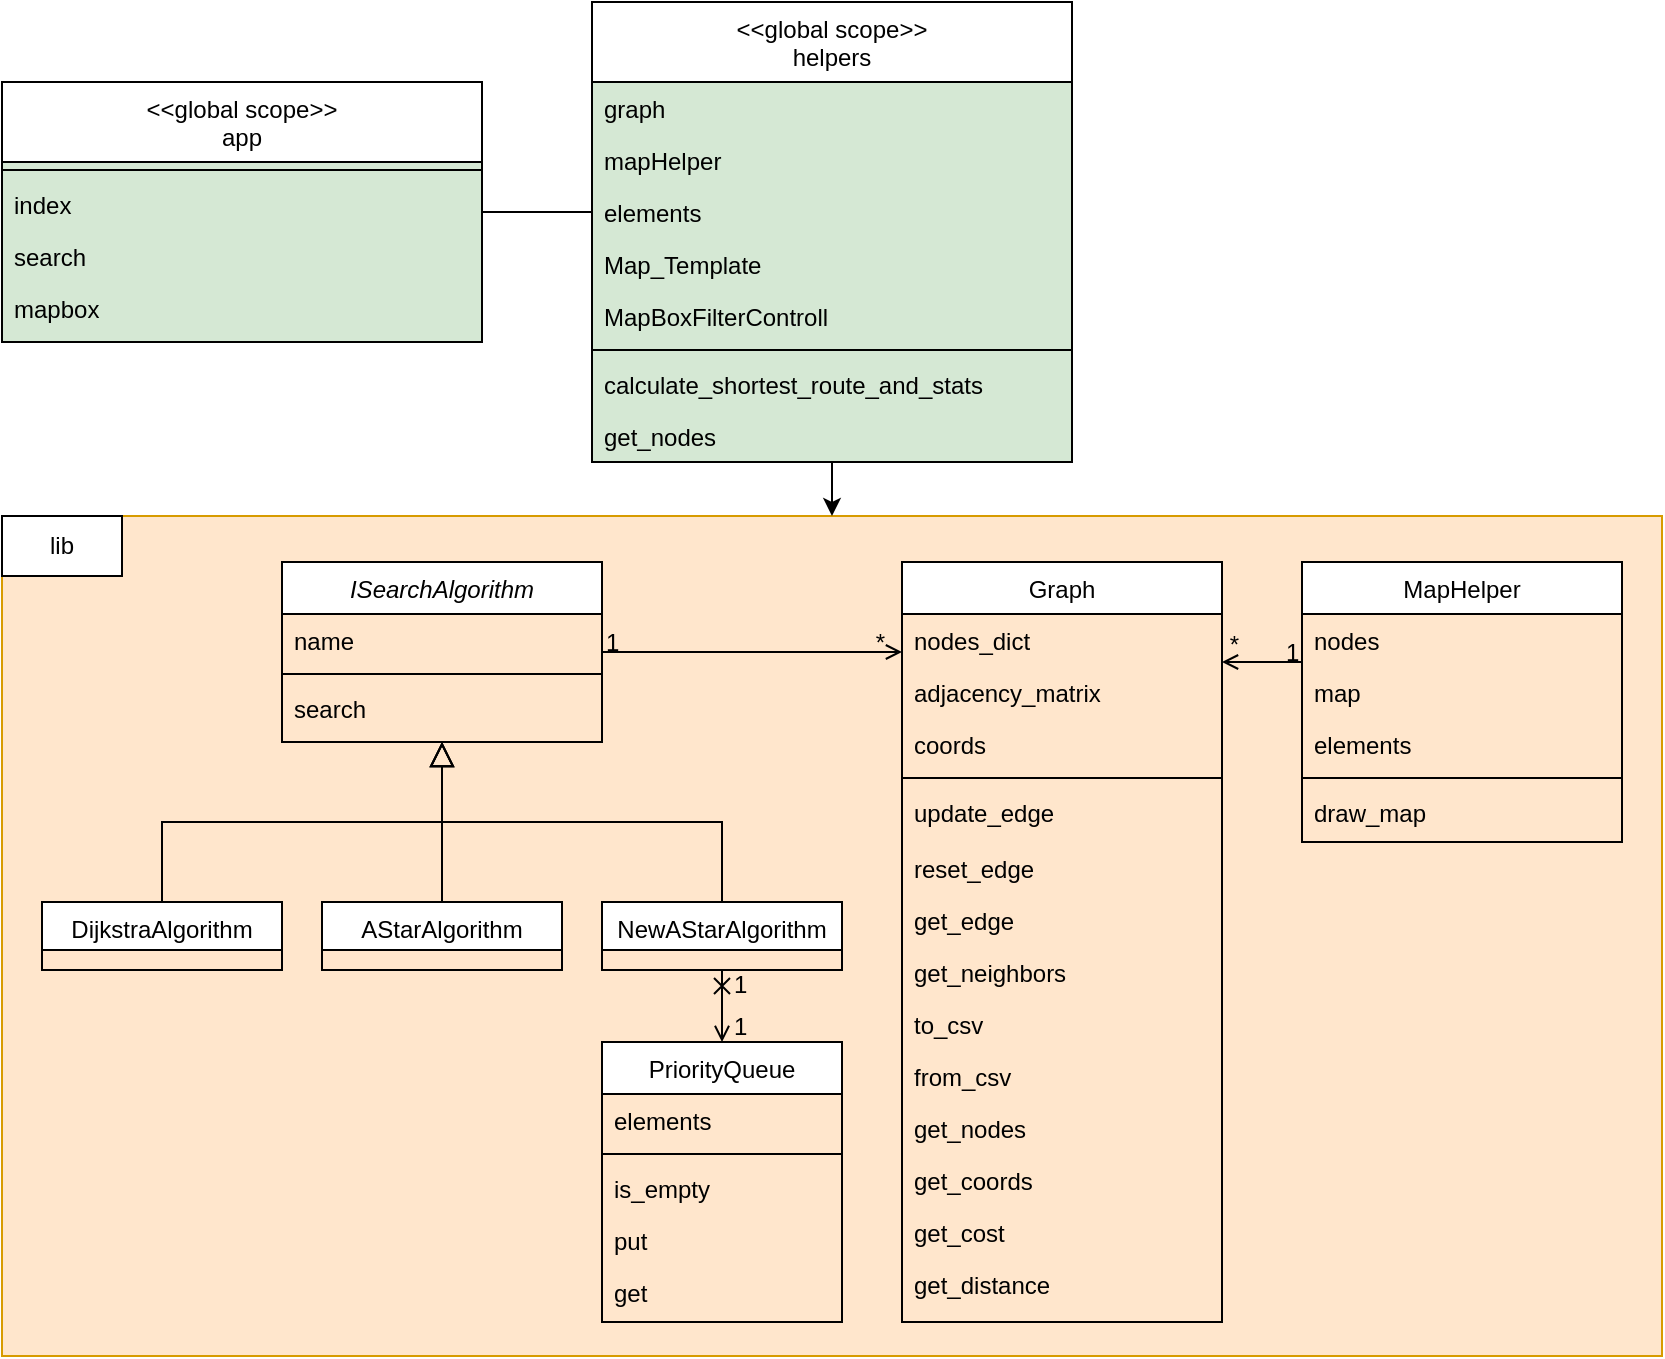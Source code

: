 <mxfile version="23.1.6" type="device">
  <diagram id="C5RBs43oDa-KdzZeNtuy" name="Page-1">
    <mxGraphModel dx="1129" dy="700" grid="1" gridSize="10" guides="1" tooltips="1" connect="1" arrows="1" fold="1" page="1" pageScale="1" pageWidth="827" pageHeight="1169" math="0" shadow="0">
      <root>
        <mxCell id="WIyWlLk6GJQsqaUBKTNV-0" />
        <mxCell id="WIyWlLk6GJQsqaUBKTNV-1" parent="WIyWlLk6GJQsqaUBKTNV-0" />
        <mxCell id="F58Indr9WWmC19-kIhvl-14" value="" style="rounded=0;whiteSpace=wrap;html=1;fillColor=#ffe6cc;strokeColor=#d79b00;" parent="WIyWlLk6GJQsqaUBKTNV-1" vertex="1">
          <mxGeometry x="40" y="257" width="830" height="420" as="geometry" />
        </mxCell>
        <mxCell id="zkfFHV4jXpPFQw0GAbJ--0" value="ISearchAlgorithm" style="swimlane;fontStyle=2;align=center;verticalAlign=top;childLayout=stackLayout;horizontal=1;startSize=26;horizontalStack=0;resizeParent=1;resizeLast=0;collapsible=1;marginBottom=0;rounded=0;shadow=0;strokeWidth=1;" parent="WIyWlLk6GJQsqaUBKTNV-1" vertex="1">
          <mxGeometry x="180" y="280" width="160" height="90" as="geometry">
            <mxRectangle x="230" y="140" width="160" height="26" as="alternateBounds" />
          </mxGeometry>
        </mxCell>
        <mxCell id="zkfFHV4jXpPFQw0GAbJ--1" value="name" style="text;align=left;verticalAlign=top;spacingLeft=4;spacingRight=4;overflow=hidden;rotatable=0;points=[[0,0.5],[1,0.5]];portConstraint=eastwest;" parent="zkfFHV4jXpPFQw0GAbJ--0" vertex="1">
          <mxGeometry y="26" width="160" height="26" as="geometry" />
        </mxCell>
        <mxCell id="zkfFHV4jXpPFQw0GAbJ--4" value="" style="line;html=1;strokeWidth=1;align=left;verticalAlign=middle;spacingTop=-1;spacingLeft=3;spacingRight=3;rotatable=0;labelPosition=right;points=[];portConstraint=eastwest;" parent="zkfFHV4jXpPFQw0GAbJ--0" vertex="1">
          <mxGeometry y="52" width="160" height="8" as="geometry" />
        </mxCell>
        <mxCell id="zkfFHV4jXpPFQw0GAbJ--5" value="search" style="text;align=left;verticalAlign=top;spacingLeft=4;spacingRight=4;overflow=hidden;rotatable=0;points=[[0,0.5],[1,0.5]];portConstraint=eastwest;" parent="zkfFHV4jXpPFQw0GAbJ--0" vertex="1">
          <mxGeometry y="60" width="160" height="26" as="geometry" />
        </mxCell>
        <mxCell id="zkfFHV4jXpPFQw0GAbJ--6" value="DijkstraAlgorithm" style="swimlane;fontStyle=0;align=center;verticalAlign=top;childLayout=stackLayout;horizontal=1;startSize=24;horizontalStack=0;resizeParent=1;resizeLast=0;collapsible=1;marginBottom=0;rounded=0;shadow=0;strokeWidth=1;" parent="WIyWlLk6GJQsqaUBKTNV-1" vertex="1">
          <mxGeometry x="60" y="450" width="120" height="34" as="geometry">
            <mxRectangle x="130" y="380" width="160" height="26" as="alternateBounds" />
          </mxGeometry>
        </mxCell>
        <mxCell id="zkfFHV4jXpPFQw0GAbJ--12" value="" style="endArrow=block;endSize=10;endFill=0;shadow=0;strokeWidth=1;rounded=0;edgeStyle=elbowEdgeStyle;elbow=vertical;" parent="WIyWlLk6GJQsqaUBKTNV-1" source="zkfFHV4jXpPFQw0GAbJ--6" target="zkfFHV4jXpPFQw0GAbJ--0" edge="1">
          <mxGeometry width="160" relative="1" as="geometry">
            <mxPoint x="240" y="383" as="sourcePoint" />
            <mxPoint x="280" y="370" as="targetPoint" />
          </mxGeometry>
        </mxCell>
        <mxCell id="zkfFHV4jXpPFQw0GAbJ--17" value="Graph" style="swimlane;fontStyle=0;align=center;verticalAlign=top;childLayout=stackLayout;horizontal=1;startSize=26;horizontalStack=0;resizeParent=1;resizeLast=0;collapsible=1;marginBottom=0;rounded=0;shadow=0;strokeWidth=1;" parent="WIyWlLk6GJQsqaUBKTNV-1" vertex="1">
          <mxGeometry x="490" y="280" width="160" height="380" as="geometry">
            <mxRectangle x="550" y="140" width="160" height="26" as="alternateBounds" />
          </mxGeometry>
        </mxCell>
        <mxCell id="zkfFHV4jXpPFQw0GAbJ--18" value="nodes_dict" style="text;align=left;verticalAlign=top;spacingLeft=4;spacingRight=4;overflow=hidden;rotatable=0;points=[[0,0.5],[1,0.5]];portConstraint=eastwest;" parent="zkfFHV4jXpPFQw0GAbJ--17" vertex="1">
          <mxGeometry y="26" width="160" height="26" as="geometry" />
        </mxCell>
        <mxCell id="zkfFHV4jXpPFQw0GAbJ--19" value="adjacency_matrix" style="text;align=left;verticalAlign=top;spacingLeft=4;spacingRight=4;overflow=hidden;rotatable=0;points=[[0,0.5],[1,0.5]];portConstraint=eastwest;rounded=0;shadow=0;html=0;" parent="zkfFHV4jXpPFQw0GAbJ--17" vertex="1">
          <mxGeometry y="52" width="160" height="26" as="geometry" />
        </mxCell>
        <mxCell id="zkfFHV4jXpPFQw0GAbJ--20" value="coords" style="text;align=left;verticalAlign=top;spacingLeft=4;spacingRight=4;overflow=hidden;rotatable=0;points=[[0,0.5],[1,0.5]];portConstraint=eastwest;rounded=0;shadow=0;html=0;" parent="zkfFHV4jXpPFQw0GAbJ--17" vertex="1">
          <mxGeometry y="78" width="160" height="26" as="geometry" />
        </mxCell>
        <mxCell id="zkfFHV4jXpPFQw0GAbJ--23" value="" style="line;html=1;strokeWidth=1;align=left;verticalAlign=middle;spacingTop=-1;spacingLeft=3;spacingRight=3;rotatable=0;labelPosition=right;points=[];portConstraint=eastwest;" parent="zkfFHV4jXpPFQw0GAbJ--17" vertex="1">
          <mxGeometry y="104" width="160" height="8" as="geometry" />
        </mxCell>
        <mxCell id="zkfFHV4jXpPFQw0GAbJ--24" value="update_edge" style="text;align=left;verticalAlign=top;spacingLeft=4;spacingRight=4;overflow=hidden;rotatable=0;points=[[0,0.5],[1,0.5]];portConstraint=eastwest;" parent="zkfFHV4jXpPFQw0GAbJ--17" vertex="1">
          <mxGeometry y="112" width="160" height="28" as="geometry" />
        </mxCell>
        <mxCell id="zkfFHV4jXpPFQw0GAbJ--25" value="reset_edge" style="text;align=left;verticalAlign=top;spacingLeft=4;spacingRight=4;overflow=hidden;rotatable=0;points=[[0,0.5],[1,0.5]];portConstraint=eastwest;" parent="zkfFHV4jXpPFQw0GAbJ--17" vertex="1">
          <mxGeometry y="140" width="160" height="26" as="geometry" />
        </mxCell>
        <mxCell id="F58Indr9WWmC19-kIhvl-6" value="get_edge" style="text;align=left;verticalAlign=top;spacingLeft=4;spacingRight=4;overflow=hidden;rotatable=0;points=[[0,0.5],[1,0.5]];portConstraint=eastwest;" parent="zkfFHV4jXpPFQw0GAbJ--17" vertex="1">
          <mxGeometry y="166" width="160" height="26" as="geometry" />
        </mxCell>
        <mxCell id="F58Indr9WWmC19-kIhvl-7" value="get_neighbors" style="text;align=left;verticalAlign=top;spacingLeft=4;spacingRight=4;overflow=hidden;rotatable=0;points=[[0,0.5],[1,0.5]];portConstraint=eastwest;" parent="zkfFHV4jXpPFQw0GAbJ--17" vertex="1">
          <mxGeometry y="192" width="160" height="26" as="geometry" />
        </mxCell>
        <mxCell id="F58Indr9WWmC19-kIhvl-8" value="to_csv" style="text;align=left;verticalAlign=top;spacingLeft=4;spacingRight=4;overflow=hidden;rotatable=0;points=[[0,0.5],[1,0.5]];portConstraint=eastwest;" parent="zkfFHV4jXpPFQw0GAbJ--17" vertex="1">
          <mxGeometry y="218" width="160" height="26" as="geometry" />
        </mxCell>
        <mxCell id="F58Indr9WWmC19-kIhvl-9" value="from_csv" style="text;align=left;verticalAlign=top;spacingLeft=4;spacingRight=4;overflow=hidden;rotatable=0;points=[[0,0.5],[1,0.5]];portConstraint=eastwest;" parent="zkfFHV4jXpPFQw0GAbJ--17" vertex="1">
          <mxGeometry y="244" width="160" height="26" as="geometry" />
        </mxCell>
        <mxCell id="F58Indr9WWmC19-kIhvl-10" value="get_nodes" style="text;align=left;verticalAlign=top;spacingLeft=4;spacingRight=4;overflow=hidden;rotatable=0;points=[[0,0.5],[1,0.5]];portConstraint=eastwest;" parent="zkfFHV4jXpPFQw0GAbJ--17" vertex="1">
          <mxGeometry y="270" width="160" height="26" as="geometry" />
        </mxCell>
        <mxCell id="F58Indr9WWmC19-kIhvl-11" value="get_coords" style="text;align=left;verticalAlign=top;spacingLeft=4;spacingRight=4;overflow=hidden;rotatable=0;points=[[0,0.5],[1,0.5]];portConstraint=eastwest;" parent="zkfFHV4jXpPFQw0GAbJ--17" vertex="1">
          <mxGeometry y="296" width="160" height="26" as="geometry" />
        </mxCell>
        <mxCell id="F58Indr9WWmC19-kIhvl-12" value="get_cost" style="text;align=left;verticalAlign=top;spacingLeft=4;spacingRight=4;overflow=hidden;rotatable=0;points=[[0,0.5],[1,0.5]];portConstraint=eastwest;" parent="zkfFHV4jXpPFQw0GAbJ--17" vertex="1">
          <mxGeometry y="322" width="160" height="26" as="geometry" />
        </mxCell>
        <mxCell id="F58Indr9WWmC19-kIhvl-13" value="get_distance" style="text;align=left;verticalAlign=top;spacingLeft=4;spacingRight=4;overflow=hidden;rotatable=0;points=[[0,0.5],[1,0.5]];portConstraint=eastwest;" parent="zkfFHV4jXpPFQw0GAbJ--17" vertex="1">
          <mxGeometry y="348" width="160" height="32" as="geometry" />
        </mxCell>
        <mxCell id="zkfFHV4jXpPFQw0GAbJ--26" value="" style="endArrow=open;shadow=0;strokeWidth=1;rounded=0;endFill=1;edgeStyle=elbowEdgeStyle;elbow=vertical;" parent="WIyWlLk6GJQsqaUBKTNV-1" source="zkfFHV4jXpPFQw0GAbJ--0" target="zkfFHV4jXpPFQw0GAbJ--17" edge="1">
          <mxGeometry x="0.5" y="41" relative="1" as="geometry">
            <mxPoint x="420" y="372" as="sourcePoint" />
            <mxPoint x="580" y="372" as="targetPoint" />
            <mxPoint x="-40" y="32" as="offset" />
          </mxGeometry>
        </mxCell>
        <mxCell id="zkfFHV4jXpPFQw0GAbJ--27" value="1" style="resizable=0;align=left;verticalAlign=bottom;labelBackgroundColor=none;fontSize=12;" parent="zkfFHV4jXpPFQw0GAbJ--26" connectable="0" vertex="1">
          <mxGeometry x="-1" relative="1" as="geometry">
            <mxPoint y="4" as="offset" />
          </mxGeometry>
        </mxCell>
        <mxCell id="zkfFHV4jXpPFQw0GAbJ--28" value="*" style="resizable=0;align=right;verticalAlign=bottom;labelBackgroundColor=none;fontSize=12;" parent="zkfFHV4jXpPFQw0GAbJ--26" connectable="0" vertex="1">
          <mxGeometry x="1" relative="1" as="geometry">
            <mxPoint x="-7" y="4" as="offset" />
          </mxGeometry>
        </mxCell>
        <mxCell id="F58Indr9WWmC19-kIhvl-0" value="AStarAlgorithm" style="swimlane;fontStyle=0;align=center;verticalAlign=top;childLayout=stackLayout;horizontal=1;startSize=24;horizontalStack=0;resizeParent=1;resizeLast=0;collapsible=1;marginBottom=0;rounded=0;shadow=0;strokeWidth=1;" parent="WIyWlLk6GJQsqaUBKTNV-1" vertex="1">
          <mxGeometry x="200" y="450" width="120" height="34" as="geometry">
            <mxRectangle x="130" y="380" width="160" height="26" as="alternateBounds" />
          </mxGeometry>
        </mxCell>
        <mxCell id="oMye5J0JPTYytJBJFqtc-8" value="" style="edgeStyle=orthogonalEdgeStyle;rounded=0;orthogonalLoop=1;jettySize=auto;html=1;entryX=0.5;entryY=0;entryDx=0;entryDy=0;endArrow=open;endFill=0;startArrow=cross;startFill=0;" edge="1" parent="WIyWlLk6GJQsqaUBKTNV-1" source="F58Indr9WWmC19-kIhvl-1" target="oMye5J0JPTYytJBJFqtc-0">
          <mxGeometry relative="1" as="geometry">
            <Array as="points" />
          </mxGeometry>
        </mxCell>
        <mxCell id="F58Indr9WWmC19-kIhvl-1" value="NewAStarAlgorithm" style="swimlane;fontStyle=0;align=center;verticalAlign=top;childLayout=stackLayout;horizontal=1;startSize=24;horizontalStack=0;resizeParent=1;resizeLast=0;collapsible=1;marginBottom=0;rounded=0;shadow=0;strokeWidth=1;" parent="WIyWlLk6GJQsqaUBKTNV-1" vertex="1">
          <mxGeometry x="340" y="450" width="120" height="34" as="geometry">
            <mxRectangle x="130" y="380" width="160" height="26" as="alternateBounds" />
          </mxGeometry>
        </mxCell>
        <mxCell id="F58Indr9WWmC19-kIhvl-4" value="" style="endArrow=block;endSize=10;endFill=0;shadow=0;strokeWidth=1;rounded=0;edgeStyle=elbowEdgeStyle;elbow=vertical;" parent="WIyWlLk6GJQsqaUBKTNV-1" source="F58Indr9WWmC19-kIhvl-1" target="zkfFHV4jXpPFQw0GAbJ--0" edge="1">
          <mxGeometry width="160" relative="1" as="geometry">
            <mxPoint x="350" y="430" as="sourcePoint" />
            <mxPoint x="480" y="350" as="targetPoint" />
          </mxGeometry>
        </mxCell>
        <mxCell id="F58Indr9WWmC19-kIhvl-5" value="" style="endArrow=block;endSize=10;endFill=0;shadow=0;strokeWidth=1;rounded=0;edgeStyle=elbowEdgeStyle;elbow=vertical;" parent="WIyWlLk6GJQsqaUBKTNV-1" source="F58Indr9WWmC19-kIhvl-0" edge="1">
          <mxGeometry width="160" relative="1" as="geometry">
            <mxPoint x="150" y="470" as="sourcePoint" />
            <mxPoint x="260" y="370" as="targetPoint" />
          </mxGeometry>
        </mxCell>
        <mxCell id="F58Indr9WWmC19-kIhvl-15" value="MapHelper" style="swimlane;fontStyle=0;align=center;verticalAlign=top;childLayout=stackLayout;horizontal=1;startSize=26;horizontalStack=0;resizeParent=1;resizeLast=0;collapsible=1;marginBottom=0;rounded=0;shadow=0;strokeWidth=1;" parent="WIyWlLk6GJQsqaUBKTNV-1" vertex="1">
          <mxGeometry x="690" y="280" width="160" height="140" as="geometry">
            <mxRectangle x="230" y="140" width="160" height="26" as="alternateBounds" />
          </mxGeometry>
        </mxCell>
        <mxCell id="F58Indr9WWmC19-kIhvl-16" value="nodes" style="text;align=left;verticalAlign=top;spacingLeft=4;spacingRight=4;overflow=hidden;rotatable=0;points=[[0,0.5],[1,0.5]];portConstraint=eastwest;" parent="F58Indr9WWmC19-kIhvl-15" vertex="1">
          <mxGeometry y="26" width="160" height="26" as="geometry" />
        </mxCell>
        <mxCell id="F58Indr9WWmC19-kIhvl-25" value="map" style="text;align=left;verticalAlign=top;spacingLeft=4;spacingRight=4;overflow=hidden;rotatable=0;points=[[0,0.5],[1,0.5]];portConstraint=eastwest;" parent="F58Indr9WWmC19-kIhvl-15" vertex="1">
          <mxGeometry y="52" width="160" height="26" as="geometry" />
        </mxCell>
        <mxCell id="F58Indr9WWmC19-kIhvl-26" value="elements" style="text;align=left;verticalAlign=top;spacingLeft=4;spacingRight=4;overflow=hidden;rotatable=0;points=[[0,0.5],[1,0.5]];portConstraint=eastwest;" parent="F58Indr9WWmC19-kIhvl-15" vertex="1">
          <mxGeometry y="78" width="160" height="26" as="geometry" />
        </mxCell>
        <mxCell id="F58Indr9WWmC19-kIhvl-17" value="" style="line;html=1;strokeWidth=1;align=left;verticalAlign=middle;spacingTop=-1;spacingLeft=3;spacingRight=3;rotatable=0;labelPosition=right;points=[];portConstraint=eastwest;" parent="F58Indr9WWmC19-kIhvl-15" vertex="1">
          <mxGeometry y="104" width="160" height="8" as="geometry" />
        </mxCell>
        <mxCell id="F58Indr9WWmC19-kIhvl-30" value="draw_map" style="text;align=left;verticalAlign=top;spacingLeft=4;spacingRight=4;overflow=hidden;rotatable=0;points=[[0,0.5],[1,0.5]];portConstraint=eastwest;" parent="F58Indr9WWmC19-kIhvl-15" vertex="1">
          <mxGeometry y="112" width="160" height="26" as="geometry" />
        </mxCell>
        <mxCell id="F58Indr9WWmC19-kIhvl-22" value="" style="endArrow=open;shadow=0;strokeWidth=1;rounded=0;endFill=1;edgeStyle=elbowEdgeStyle;elbow=vertical;" parent="WIyWlLk6GJQsqaUBKTNV-1" source="F58Indr9WWmC19-kIhvl-15" target="zkfFHV4jXpPFQw0GAbJ--17" edge="1">
          <mxGeometry x="0.5" y="41" relative="1" as="geometry">
            <mxPoint x="680" y="450.14" as="sourcePoint" />
            <mxPoint x="810" y="450.14" as="targetPoint" />
            <mxPoint x="-40" y="32" as="offset" />
            <Array as="points">
              <mxPoint x="670" y="330" />
            </Array>
          </mxGeometry>
        </mxCell>
        <mxCell id="F58Indr9WWmC19-kIhvl-23" value="1" style="resizable=0;align=left;verticalAlign=bottom;labelBackgroundColor=none;fontSize=12;" parent="F58Indr9WWmC19-kIhvl-22" connectable="0" vertex="1">
          <mxGeometry x="-1" relative="1" as="geometry">
            <mxPoint x="-10" y="4" as="offset" />
          </mxGeometry>
        </mxCell>
        <mxCell id="F58Indr9WWmC19-kIhvl-24" value="*" style="resizable=0;align=right;verticalAlign=bottom;labelBackgroundColor=none;fontSize=12;" parent="F58Indr9WWmC19-kIhvl-22" connectable="0" vertex="1">
          <mxGeometry x="1" relative="1" as="geometry">
            <mxPoint x="10" as="offset" />
          </mxGeometry>
        </mxCell>
        <mxCell id="F58Indr9WWmC19-kIhvl-31" value="" style="rounded=0;whiteSpace=wrap;html=1;fillColor=#d5e8d4;strokeColor=#82b366;" parent="WIyWlLk6GJQsqaUBKTNV-1" vertex="1">
          <mxGeometry x="335" width="240" height="230" as="geometry" />
        </mxCell>
        <mxCell id="F58Indr9WWmC19-kIhvl-46" style="edgeStyle=orthogonalEdgeStyle;rounded=0;orthogonalLoop=1;jettySize=auto;html=1;entryX=0.5;entryY=0;entryDx=0;entryDy=0;" parent="WIyWlLk6GJQsqaUBKTNV-1" source="F58Indr9WWmC19-kIhvl-32" target="F58Indr9WWmC19-kIhvl-14" edge="1">
          <mxGeometry relative="1" as="geometry">
            <mxPoint x="440" y="250" as="targetPoint" />
          </mxGeometry>
        </mxCell>
        <mxCell id="F58Indr9WWmC19-kIhvl-32" value="&lt;&lt;global scope&gt;&gt;&#xa;helpers" style="swimlane;fontStyle=0;align=center;verticalAlign=top;childLayout=stackLayout;horizontal=1;startSize=40;horizontalStack=0;resizeParent=1;resizeLast=0;collapsible=1;marginBottom=0;rounded=0;shadow=0;strokeWidth=1;" parent="WIyWlLk6GJQsqaUBKTNV-1" vertex="1">
          <mxGeometry x="335" width="240" height="230" as="geometry">
            <mxRectangle x="230" y="140" width="160" height="26" as="alternateBounds" />
          </mxGeometry>
        </mxCell>
        <mxCell id="F58Indr9WWmC19-kIhvl-33" value="graph" style="text;align=left;verticalAlign=top;spacingLeft=4;spacingRight=4;overflow=hidden;rotatable=0;points=[[0,0.5],[1,0.5]];portConstraint=eastwest;" parent="F58Indr9WWmC19-kIhvl-32" vertex="1">
          <mxGeometry y="40" width="240" height="26" as="geometry" />
        </mxCell>
        <mxCell id="F58Indr9WWmC19-kIhvl-34" value="mapHelper" style="text;align=left;verticalAlign=top;spacingLeft=4;spacingRight=4;overflow=hidden;rotatable=0;points=[[0,0.5],[1,0.5]];portConstraint=eastwest;" parent="F58Indr9WWmC19-kIhvl-32" vertex="1">
          <mxGeometry y="66" width="240" height="26" as="geometry" />
        </mxCell>
        <mxCell id="F58Indr9WWmC19-kIhvl-35" value="elements" style="text;align=left;verticalAlign=top;spacingLeft=4;spacingRight=4;overflow=hidden;rotatable=0;points=[[0,0.5],[1,0.5]];portConstraint=eastwest;" parent="F58Indr9WWmC19-kIhvl-32" vertex="1">
          <mxGeometry y="92" width="240" height="26" as="geometry" />
        </mxCell>
        <mxCell id="F58Indr9WWmC19-kIhvl-59" value="Map_Template" style="text;align=left;verticalAlign=top;spacingLeft=4;spacingRight=4;overflow=hidden;rotatable=0;points=[[0,0.5],[1,0.5]];portConstraint=eastwest;" parent="F58Indr9WWmC19-kIhvl-32" vertex="1">
          <mxGeometry y="118" width="240" height="26" as="geometry" />
        </mxCell>
        <mxCell id="F58Indr9WWmC19-kIhvl-57" value="MapBoxFilterControll" style="text;align=left;verticalAlign=top;spacingLeft=4;spacingRight=4;overflow=hidden;rotatable=0;points=[[0,0.5],[1,0.5]];portConstraint=eastwest;" parent="F58Indr9WWmC19-kIhvl-32" vertex="1">
          <mxGeometry y="144" width="240" height="26" as="geometry" />
        </mxCell>
        <mxCell id="F58Indr9WWmC19-kIhvl-36" value="" style="line;html=1;strokeWidth=1;align=left;verticalAlign=middle;spacingTop=-1;spacingLeft=3;spacingRight=3;rotatable=0;labelPosition=right;points=[];portConstraint=eastwest;" parent="F58Indr9WWmC19-kIhvl-32" vertex="1">
          <mxGeometry y="170" width="240" height="8" as="geometry" />
        </mxCell>
        <mxCell id="F58Indr9WWmC19-kIhvl-37" value="calculate_shortest_route_and_stats" style="text;align=left;verticalAlign=top;spacingLeft=4;spacingRight=4;overflow=hidden;rotatable=0;points=[[0,0.5],[1,0.5]];portConstraint=eastwest;" parent="F58Indr9WWmC19-kIhvl-32" vertex="1">
          <mxGeometry y="178" width="240" height="26" as="geometry" />
        </mxCell>
        <mxCell id="F58Indr9WWmC19-kIhvl-43" value="get_nodes" style="text;align=left;verticalAlign=top;spacingLeft=4;spacingRight=4;overflow=hidden;rotatable=0;points=[[0,0.5],[1,0.5]];portConstraint=eastwest;" parent="F58Indr9WWmC19-kIhvl-32" vertex="1">
          <mxGeometry y="204" width="240" height="26" as="geometry" />
        </mxCell>
        <mxCell id="F58Indr9WWmC19-kIhvl-47" value="lib" style="text;html=1;align=center;verticalAlign=middle;whiteSpace=wrap;rounded=0;fillColor=default;strokeColor=default;" parent="WIyWlLk6GJQsqaUBKTNV-1" vertex="1">
          <mxGeometry x="40" y="257" width="60" height="30" as="geometry" />
        </mxCell>
        <mxCell id="F58Indr9WWmC19-kIhvl-48" value="" style="rounded=0;whiteSpace=wrap;html=1;fillColor=#d5e8d4;strokeColor=#82b366;" parent="WIyWlLk6GJQsqaUBKTNV-1" vertex="1">
          <mxGeometry x="40" y="40" width="240" height="130" as="geometry" />
        </mxCell>
        <mxCell id="F58Indr9WWmC19-kIhvl-61" value="" style="edgeStyle=orthogonalEdgeStyle;rounded=0;orthogonalLoop=1;jettySize=auto;html=1;endArrow=none;endFill=0;" parent="WIyWlLk6GJQsqaUBKTNV-1" source="F58Indr9WWmC19-kIhvl-49" target="F58Indr9WWmC19-kIhvl-35" edge="1">
          <mxGeometry relative="1" as="geometry" />
        </mxCell>
        <mxCell id="F58Indr9WWmC19-kIhvl-49" value="&lt;&lt;global scope&gt;&gt;&#xa;app" style="swimlane;fontStyle=0;align=center;verticalAlign=top;childLayout=stackLayout;horizontal=1;startSize=40;horizontalStack=0;resizeParent=1;resizeLast=0;collapsible=1;marginBottom=0;rounded=0;shadow=0;strokeWidth=1;" parent="WIyWlLk6GJQsqaUBKTNV-1" vertex="1">
          <mxGeometry x="40" y="40" width="240" height="130" as="geometry">
            <mxRectangle x="230" y="140" width="160" height="26" as="alternateBounds" />
          </mxGeometry>
        </mxCell>
        <mxCell id="F58Indr9WWmC19-kIhvl-53" value="" style="line;html=1;strokeWidth=1;align=left;verticalAlign=middle;spacingTop=-1;spacingLeft=3;spacingRight=3;rotatable=0;labelPosition=right;points=[];portConstraint=eastwest;" parent="F58Indr9WWmC19-kIhvl-49" vertex="1">
          <mxGeometry y="40" width="240" height="8" as="geometry" />
        </mxCell>
        <mxCell id="F58Indr9WWmC19-kIhvl-54" value="index" style="text;align=left;verticalAlign=top;spacingLeft=4;spacingRight=4;overflow=hidden;rotatable=0;points=[[0,0.5],[1,0.5]];portConstraint=eastwest;" parent="F58Indr9WWmC19-kIhvl-49" vertex="1">
          <mxGeometry y="48" width="240" height="26" as="geometry" />
        </mxCell>
        <mxCell id="F58Indr9WWmC19-kIhvl-55" value="search" style="text;align=left;verticalAlign=top;spacingLeft=4;spacingRight=4;overflow=hidden;rotatable=0;points=[[0,0.5],[1,0.5]];portConstraint=eastwest;" parent="F58Indr9WWmC19-kIhvl-49" vertex="1">
          <mxGeometry y="74" width="240" height="26" as="geometry" />
        </mxCell>
        <mxCell id="F58Indr9WWmC19-kIhvl-56" value="mapbox" style="text;align=left;verticalAlign=top;spacingLeft=4;spacingRight=4;overflow=hidden;rotatable=0;points=[[0,0.5],[1,0.5]];portConstraint=eastwest;" parent="F58Indr9WWmC19-kIhvl-49" vertex="1">
          <mxGeometry y="100" width="240" height="26" as="geometry" />
        </mxCell>
        <mxCell id="oMye5J0JPTYytJBJFqtc-0" value="PriorityQueue" style="swimlane;fontStyle=0;align=center;verticalAlign=top;childLayout=stackLayout;horizontal=1;startSize=26;horizontalStack=0;resizeParent=1;resizeLast=0;collapsible=1;marginBottom=0;rounded=0;shadow=0;strokeWidth=1;" vertex="1" parent="WIyWlLk6GJQsqaUBKTNV-1">
          <mxGeometry x="340" y="520" width="120" height="140" as="geometry">
            <mxRectangle x="230" y="140" width="160" height="26" as="alternateBounds" />
          </mxGeometry>
        </mxCell>
        <mxCell id="oMye5J0JPTYytJBJFqtc-1" value="elements" style="text;align=left;verticalAlign=top;spacingLeft=4;spacingRight=4;overflow=hidden;rotatable=0;points=[[0,0.5],[1,0.5]];portConstraint=eastwest;" vertex="1" parent="oMye5J0JPTYytJBJFqtc-0">
          <mxGeometry y="26" width="120" height="26" as="geometry" />
        </mxCell>
        <mxCell id="oMye5J0JPTYytJBJFqtc-4" value="" style="line;html=1;strokeWidth=1;align=left;verticalAlign=middle;spacingTop=-1;spacingLeft=3;spacingRight=3;rotatable=0;labelPosition=right;points=[];portConstraint=eastwest;" vertex="1" parent="oMye5J0JPTYytJBJFqtc-0">
          <mxGeometry y="52" width="120" height="8" as="geometry" />
        </mxCell>
        <mxCell id="oMye5J0JPTYytJBJFqtc-2" value="is_empty" style="text;align=left;verticalAlign=top;spacingLeft=4;spacingRight=4;overflow=hidden;rotatable=0;points=[[0,0.5],[1,0.5]];portConstraint=eastwest;" vertex="1" parent="oMye5J0JPTYytJBJFqtc-0">
          <mxGeometry y="60" width="120" height="26" as="geometry" />
        </mxCell>
        <mxCell id="oMye5J0JPTYytJBJFqtc-3" value="put" style="text;align=left;verticalAlign=top;spacingLeft=4;spacingRight=4;overflow=hidden;rotatable=0;points=[[0,0.5],[1,0.5]];portConstraint=eastwest;" vertex="1" parent="oMye5J0JPTYytJBJFqtc-0">
          <mxGeometry y="86" width="120" height="26" as="geometry" />
        </mxCell>
        <mxCell id="oMye5J0JPTYytJBJFqtc-5" value="get" style="text;align=left;verticalAlign=top;spacingLeft=4;spacingRight=4;overflow=hidden;rotatable=0;points=[[0,0.5],[1,0.5]];portConstraint=eastwest;" vertex="1" parent="oMye5J0JPTYytJBJFqtc-0">
          <mxGeometry y="112" width="120" height="26" as="geometry" />
        </mxCell>
        <mxCell id="oMye5J0JPTYytJBJFqtc-9" value="1" style="resizable=0;align=left;verticalAlign=bottom;labelBackgroundColor=none;fontSize=12;" connectable="0" vertex="1" parent="WIyWlLk6GJQsqaUBKTNV-1">
          <mxGeometry x="404" y="520.998" as="geometry" />
        </mxCell>
        <mxCell id="oMye5J0JPTYytJBJFqtc-10" value="1" style="resizable=0;align=left;verticalAlign=bottom;labelBackgroundColor=none;fontSize=12;" connectable="0" vertex="1" parent="WIyWlLk6GJQsqaUBKTNV-1">
          <mxGeometry x="404" y="499.998" as="geometry" />
        </mxCell>
      </root>
    </mxGraphModel>
  </diagram>
</mxfile>
